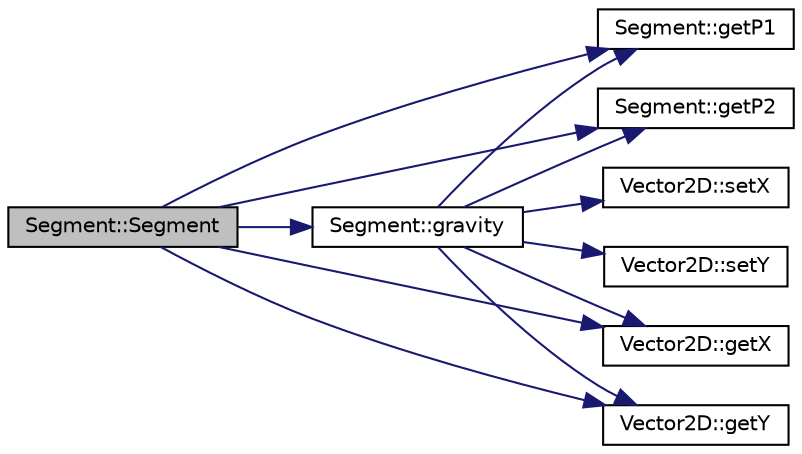 digraph "Segment::Segment"
{
 // LATEX_PDF_SIZE
  edge [fontname="Helvetica",fontsize="10",labelfontname="Helvetica",labelfontsize="10"];
  node [fontname="Helvetica",fontsize="10",shape=record];
  rankdir="LR";
  Node1 [label="Segment::Segment",height=0.2,width=0.4,color="black", fillcolor="grey75", style="filled", fontcolor="black",tooltip=" "];
  Node1 -> Node2 [color="midnightblue",fontsize="10",style="solid",fontname="Helvetica"];
  Node2 [label="Segment::getP1",height=0.2,width=0.4,color="black", fillcolor="white", style="filled",URL="$class_segment.html#a93090809244c1e7a7ef47a93dd67c1c4",tooltip=" "];
  Node1 -> Node3 [color="midnightblue",fontsize="10",style="solid",fontname="Helvetica"];
  Node3 [label="Segment::getP2",height=0.2,width=0.4,color="black", fillcolor="white", style="filled",URL="$class_segment.html#a6302acd0159b2cb3dd6054b010a28ae7",tooltip=" "];
  Node1 -> Node4 [color="midnightblue",fontsize="10",style="solid",fontname="Helvetica"];
  Node4 [label="Vector2D::getX",height=0.2,width=0.4,color="black", fillcolor="white", style="filled",URL="$class_vector2_d.html#a8b66579a83278dc9ad661fabd56a39ad",tooltip=" "];
  Node1 -> Node5 [color="midnightblue",fontsize="10",style="solid",fontname="Helvetica"];
  Node5 [label="Vector2D::getY",height=0.2,width=0.4,color="black", fillcolor="white", style="filled",URL="$class_vector2_d.html#a0729d48a0be6ec7a329a270fd68e3ce6",tooltip=" "];
  Node1 -> Node6 [color="midnightblue",fontsize="10",style="solid",fontname="Helvetica"];
  Node6 [label="Segment::gravity",height=0.2,width=0.4,color="black", fillcolor="white", style="filled",URL="$class_segment.html#abf7c1a6468d9e7918f8803a419f20de0",tooltip=" "];
  Node6 -> Node2 [color="midnightblue",fontsize="10",style="solid",fontname="Helvetica"];
  Node6 -> Node3 [color="midnightblue",fontsize="10",style="solid",fontname="Helvetica"];
  Node6 -> Node4 [color="midnightblue",fontsize="10",style="solid",fontname="Helvetica"];
  Node6 -> Node5 [color="midnightblue",fontsize="10",style="solid",fontname="Helvetica"];
  Node6 -> Node7 [color="midnightblue",fontsize="10",style="solid",fontname="Helvetica"];
  Node7 [label="Vector2D::setX",height=0.2,width=0.4,color="black", fillcolor="white", style="filled",URL="$class_vector2_d.html#ab380d87ba1e6fc771c1b3603afd5b8a9",tooltip=" "];
  Node6 -> Node8 [color="midnightblue",fontsize="10",style="solid",fontname="Helvetica"];
  Node8 [label="Vector2D::setY",height=0.2,width=0.4,color="black", fillcolor="white", style="filled",URL="$class_vector2_d.html#af5f104f5620c476a707c8a1916327471",tooltip=" "];
}
